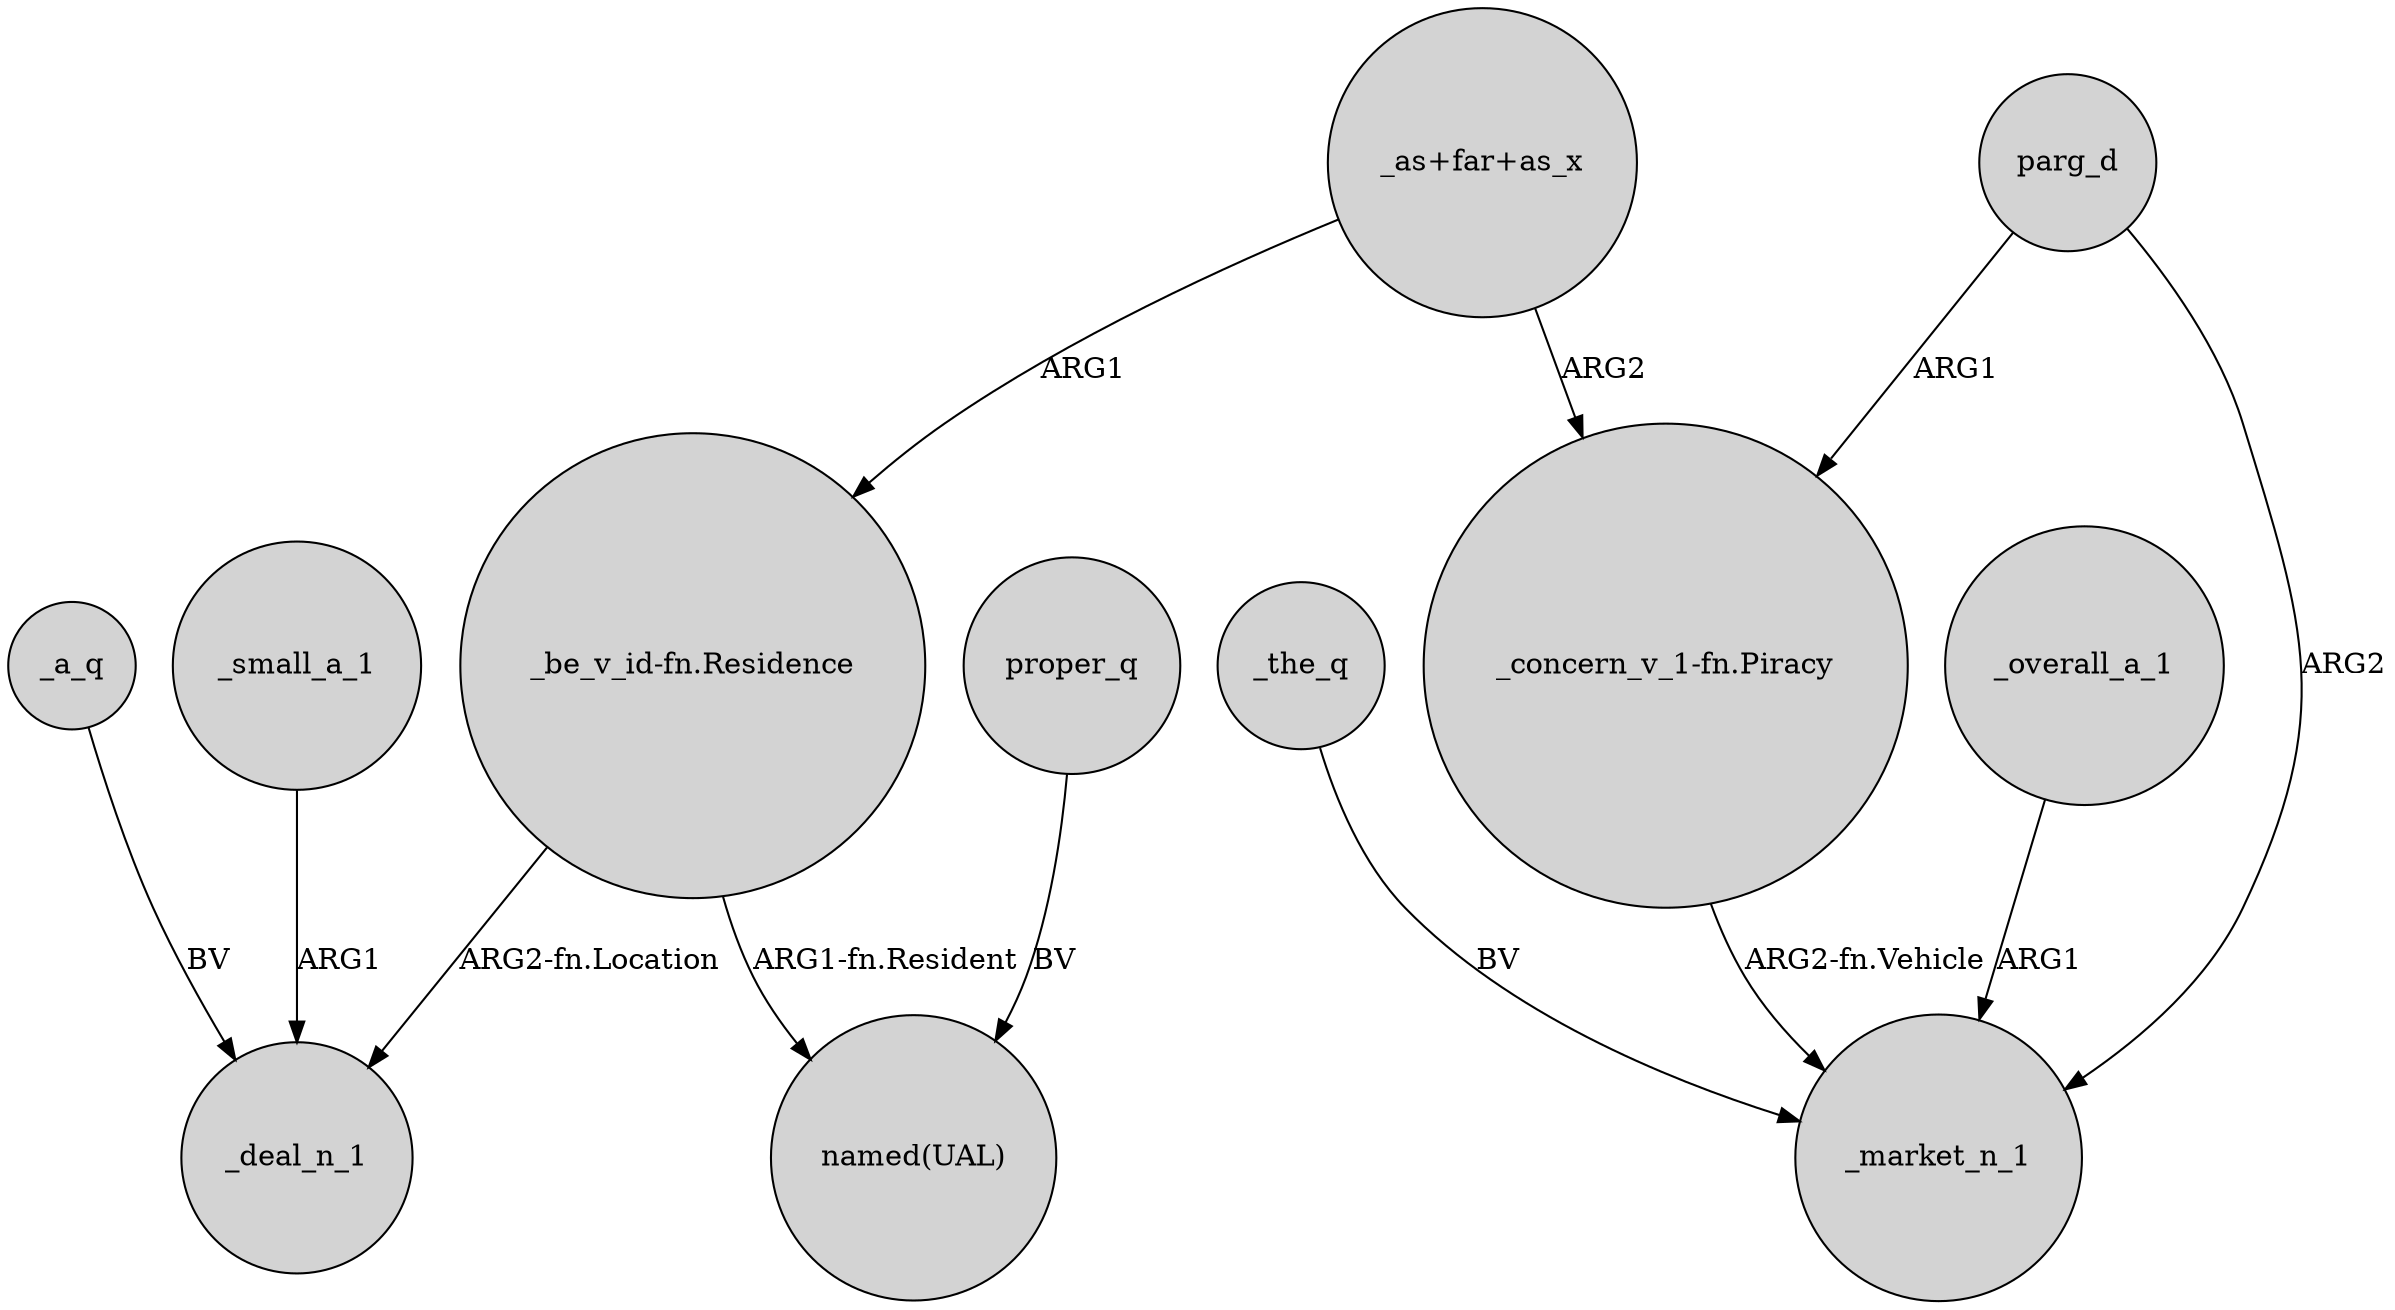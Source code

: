digraph {
	node [shape=circle style=filled]
	_small_a_1 -> _deal_n_1 [label=ARG1]
	parg_d -> _market_n_1 [label=ARG2]
	"_as+far+as_x" -> "_be_v_id-fn.Residence" [label=ARG1]
	_a_q -> _deal_n_1 [label=BV]
	"_be_v_id-fn.Residence" -> _deal_n_1 [label="ARG2-fn.Location"]
	_overall_a_1 -> _market_n_1 [label=ARG1]
	parg_d -> "_concern_v_1-fn.Piracy" [label=ARG1]
	"_be_v_id-fn.Residence" -> "named(UAL)" [label="ARG1-fn.Resident"]
	_the_q -> _market_n_1 [label=BV]
	"_concern_v_1-fn.Piracy" -> _market_n_1 [label="ARG2-fn.Vehicle"]
	proper_q -> "named(UAL)" [label=BV]
	"_as+far+as_x" -> "_concern_v_1-fn.Piracy" [label=ARG2]
}
